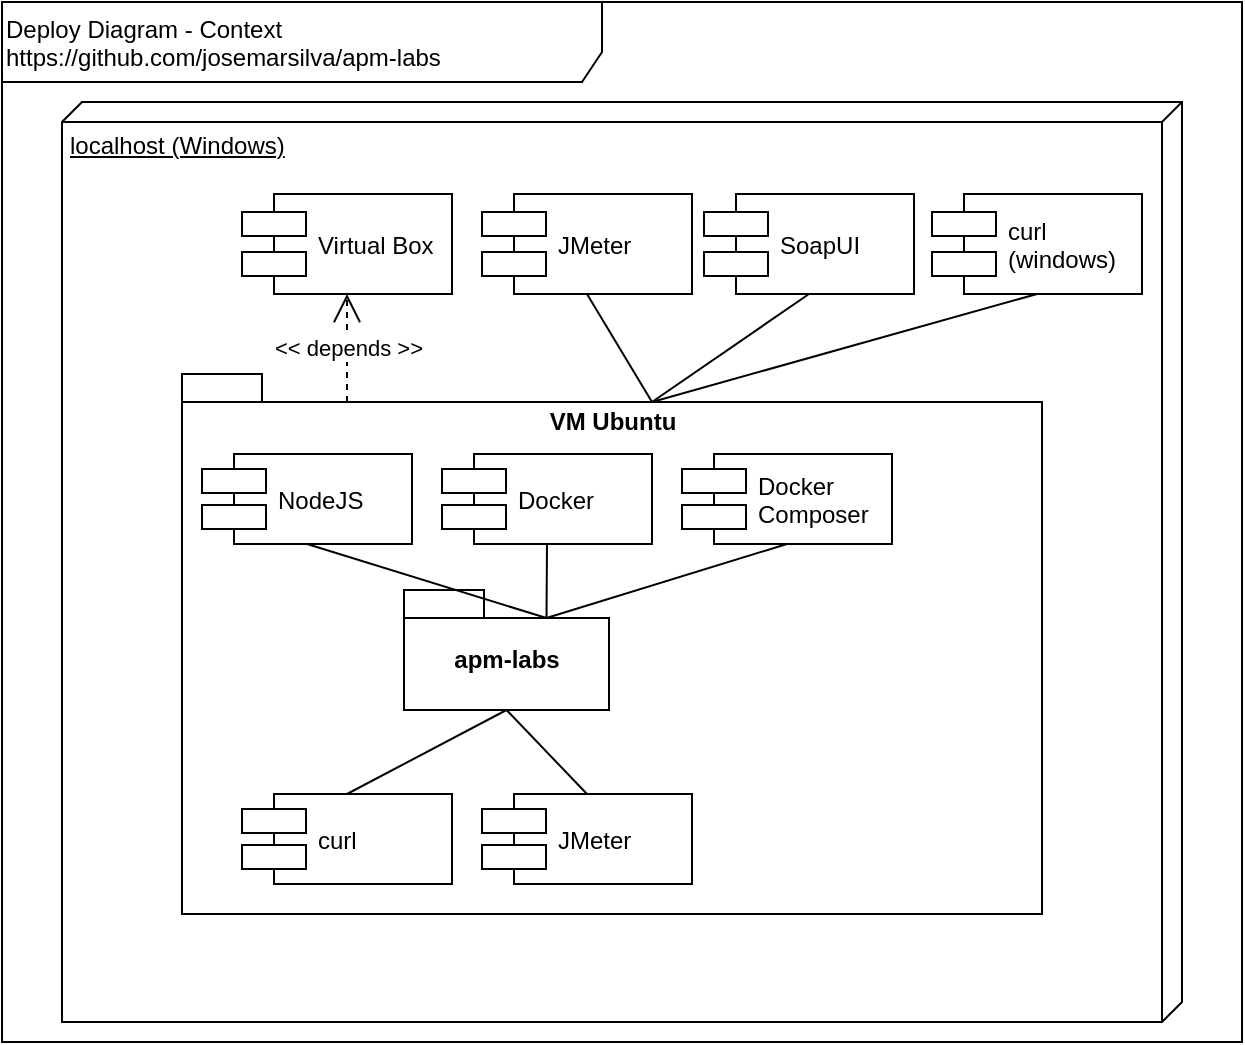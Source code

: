 <mxfile version="13.8.6" type="device"><diagram id="fMGpiNhVeqn0YMsLJxzh" name="Página-1"><mxGraphModel dx="868" dy="534" grid="1" gridSize="10" guides="1" tooltips="1" connect="1" arrows="1" fold="1" page="1" pageScale="1" pageWidth="827" pageHeight="1169" math="0" shadow="0"><root><mxCell id="0"/><mxCell id="1" parent="0"/><mxCell id="6OetropUeBoLzL2Sj7KS-1" value="Deploy Diagram - Context&lt;br&gt;https://github.com/josemarsilva/apm-labs" style="shape=umlFrame;whiteSpace=wrap;html=1;width=300;height=40;verticalAlign=top;align=left;" parent="1" vertex="1"><mxGeometry x="10" y="10" width="620" height="520" as="geometry"/></mxCell><mxCell id="NNuIQbcpsFkkkyfnrant-1" value="localhost (Windows)" style="verticalAlign=top;align=left;spacingTop=8;spacingLeft=2;spacingRight=12;shape=cube;size=10;direction=south;fontStyle=4;html=1;" parent="1" vertex="1"><mxGeometry x="40" y="60" width="560" height="460" as="geometry"/></mxCell><mxCell id="NNuIQbcpsFkkkyfnrant-2" value="Virtual Box" style="shape=component;align=left;spacingLeft=36;" parent="1" vertex="1"><mxGeometry x="130" y="106" width="105" height="50" as="geometry"/></mxCell><mxCell id="NNuIQbcpsFkkkyfnrant-6" value="&amp;lt;&amp;lt; depends &amp;gt;&amp;gt;" style="endArrow=open;endSize=12;dashed=1;html=1;exitX=0;exitY=0;exitDx=82.5;exitDy=14;exitPerimeter=0;" parent="1" source="u4i4sLer-xebFeN4A04W-1" target="NNuIQbcpsFkkkyfnrant-2" edge="1"><mxGeometry width="160" relative="1" as="geometry"><mxPoint x="202" y="276" as="sourcePoint"/><mxPoint x="450" y="206" as="targetPoint"/></mxGeometry></mxCell><mxCell id="u4i4sLer-xebFeN4A04W-1" value="VM Ubuntu" style="shape=folder;fontStyle=1;spacingTop=10;tabWidth=40;tabHeight=14;tabPosition=left;html=1;verticalAlign=top;" parent="1" vertex="1"><mxGeometry x="100" y="196" width="430" height="270" as="geometry"/></mxCell><mxCell id="u4i4sLer-xebFeN4A04W-2" value="NodeJS" style="shape=component;align=left;spacingLeft=36;" parent="1" vertex="1"><mxGeometry x="110" y="236" width="105" height="45" as="geometry"/></mxCell><mxCell id="u4i4sLer-xebFeN4A04W-3" value="Docker" style="shape=component;align=left;spacingLeft=36;" parent="1" vertex="1"><mxGeometry x="230" y="236" width="105" height="45" as="geometry"/></mxCell><mxCell id="u4i4sLer-xebFeN4A04W-4" value="Docker &#10;Composer" style="shape=component;align=left;spacingLeft=36;" parent="1" vertex="1"><mxGeometry x="350" y="236" width="105" height="45" as="geometry"/></mxCell><mxCell id="lmzbAawt70cSTU9aM-nK-1" value="apm-labs" style="shape=folder;fontStyle=1;spacingTop=10;tabWidth=40;tabHeight=14;tabPosition=left;html=1;verticalAlign=middle;" parent="1" vertex="1"><mxGeometry x="211" y="304" width="102.5" height="60" as="geometry"/></mxCell><mxCell id="lmzbAawt70cSTU9aM-nK-3" value="" style="endArrow=none;startArrow=none;endFill=0;startFill=0;html=1;exitX=0.5;exitY=1;exitDx=0;exitDy=0;entryX=0;entryY=0;entryDx=71.25;entryDy=14;entryPerimeter=0;" parent="1" source="u4i4sLer-xebFeN4A04W-3" target="lmzbAawt70cSTU9aM-nK-1" edge="1"><mxGeometry width="160" relative="1" as="geometry"><mxPoint x="192.5" y="341" as="sourcePoint"/><mxPoint x="212.5" y="410" as="targetPoint"/></mxGeometry></mxCell><mxCell id="lmzbAawt70cSTU9aM-nK-4" value="" style="endArrow=none;startArrow=none;endFill=0;startFill=0;html=1;exitX=0.5;exitY=1;exitDx=0;exitDy=0;entryX=0;entryY=0;entryDx=71.25;entryDy=14;entryPerimeter=0;" parent="1" source="u4i4sLer-xebFeN4A04W-4" target="lmzbAawt70cSTU9aM-nK-1" edge="1"><mxGeometry width="160" relative="1" as="geometry"><mxPoint x="312.5" y="341" as="sourcePoint"/><mxPoint x="228.75" y="410" as="targetPoint"/></mxGeometry></mxCell><mxCell id="NNZBl5WkjfhokOAMAo1q-1" value="JMeter" style="shape=component;align=left;spacingLeft=36;" parent="1" vertex="1"><mxGeometry x="250" y="106" width="105" height="50" as="geometry"/></mxCell><mxCell id="NNZBl5WkjfhokOAMAo1q-2" value="curl" style="shape=component;align=left;spacingLeft=36;" parent="1" vertex="1"><mxGeometry x="130" y="406" width="105" height="45" as="geometry"/></mxCell><mxCell id="NNZBl5WkjfhokOAMAo1q-3" value="SoapUI" style="shape=component;align=left;spacingLeft=36;" parent="1" vertex="1"><mxGeometry x="361" y="106" width="105" height="50" as="geometry"/></mxCell><mxCell id="NNZBl5WkjfhokOAMAo1q-4" value="JMeter" style="shape=component;align=left;spacingLeft=36;" parent="1" vertex="1"><mxGeometry x="250" y="406" width="105" height="45" as="geometry"/></mxCell><mxCell id="NNZBl5WkjfhokOAMAo1q-6" value="" style="endArrow=none;startArrow=none;endFill=0;startFill=0;html=1;exitX=0.5;exitY=1;exitDx=0;exitDy=0;entryX=0;entryY=0;entryDx=71.25;entryDy=14;entryPerimeter=0;" parent="1" source="u4i4sLer-xebFeN4A04W-2" target="lmzbAawt70cSTU9aM-nK-1" edge="1"><mxGeometry width="160" relative="1" as="geometry"><mxPoint x="312.5" y="341" as="sourcePoint"/><mxPoint x="221.25" y="390" as="targetPoint"/></mxGeometry></mxCell><mxCell id="NNZBl5WkjfhokOAMAo1q-7" value="" style="endArrow=none;startArrow=none;endFill=0;startFill=0;html=1;exitX=0.5;exitY=1;exitDx=0;exitDy=0;entryX=0.5;entryY=0;entryDx=0;entryDy=0;exitPerimeter=0;" parent="1" source="lmzbAawt70cSTU9aM-nK-1" target="NNZBl5WkjfhokOAMAo1q-2" edge="1"><mxGeometry width="160" relative="1" as="geometry"><mxPoint x="192.5" y="341" as="sourcePoint"/><mxPoint x="221.25" y="390" as="targetPoint"/></mxGeometry></mxCell><mxCell id="NNZBl5WkjfhokOAMAo1q-8" value="" style="endArrow=none;startArrow=none;endFill=0;startFill=0;html=1;entryX=0.5;entryY=0;entryDx=0;entryDy=0;exitX=0.5;exitY=1;exitDx=0;exitDy=0;exitPerimeter=0;" parent="1" source="lmzbAawt70cSTU9aM-nK-1" target="NNZBl5WkjfhokOAMAo1q-4" edge="1"><mxGeometry width="160" relative="1" as="geometry"><mxPoint x="201.25" y="436" as="sourcePoint"/><mxPoint x="192.5" y="486" as="targetPoint"/></mxGeometry></mxCell><mxCell id="NNZBl5WkjfhokOAMAo1q-9" value="curl&#10;(windows)" style="shape=component;align=left;spacingLeft=36;" parent="1" vertex="1"><mxGeometry x="475" y="106" width="105" height="50" as="geometry"/></mxCell><mxCell id="NNZBl5WkjfhokOAMAo1q-10" value="" style="endArrow=none;startArrow=none;endFill=0;startFill=0;html=1;exitX=0.5;exitY=1;exitDx=0;exitDy=0;entryX=0;entryY=0;entryDx=235;entryDy=14;entryPerimeter=0;" parent="1" source="NNZBl5WkjfhokOAMAo1q-1" target="u4i4sLer-xebFeN4A04W-1" edge="1"><mxGeometry width="160" relative="1" as="geometry"><mxPoint x="432.5" y="341" as="sourcePoint"/><mxPoint x="221.25" y="390" as="targetPoint"/></mxGeometry></mxCell><mxCell id="NNZBl5WkjfhokOAMAo1q-11" value="" style="endArrow=none;startArrow=none;endFill=0;startFill=0;html=1;exitX=0.5;exitY=1;exitDx=0;exitDy=0;entryX=0;entryY=0;entryDx=235;entryDy=14;entryPerimeter=0;" parent="1" source="NNZBl5WkjfhokOAMAo1q-3" target="u4i4sLer-xebFeN4A04W-1" edge="1"><mxGeometry width="160" relative="1" as="geometry"><mxPoint x="312.5" y="186" as="sourcePoint"/><mxPoint x="345" y="270" as="targetPoint"/></mxGeometry></mxCell><mxCell id="NNZBl5WkjfhokOAMAo1q-12" value="" style="endArrow=none;startArrow=none;endFill=0;startFill=0;html=1;exitX=0.5;exitY=1;exitDx=0;exitDy=0;entryX=0;entryY=0;entryDx=235;entryDy=14;entryPerimeter=0;" parent="1" source="NNZBl5WkjfhokOAMAo1q-9" target="u4i4sLer-xebFeN4A04W-1" edge="1"><mxGeometry width="160" relative="1" as="geometry"><mxPoint x="423.5" y="186" as="sourcePoint"/><mxPoint x="345" y="270" as="targetPoint"/></mxGeometry></mxCell></root></mxGraphModel></diagram></mxfile>